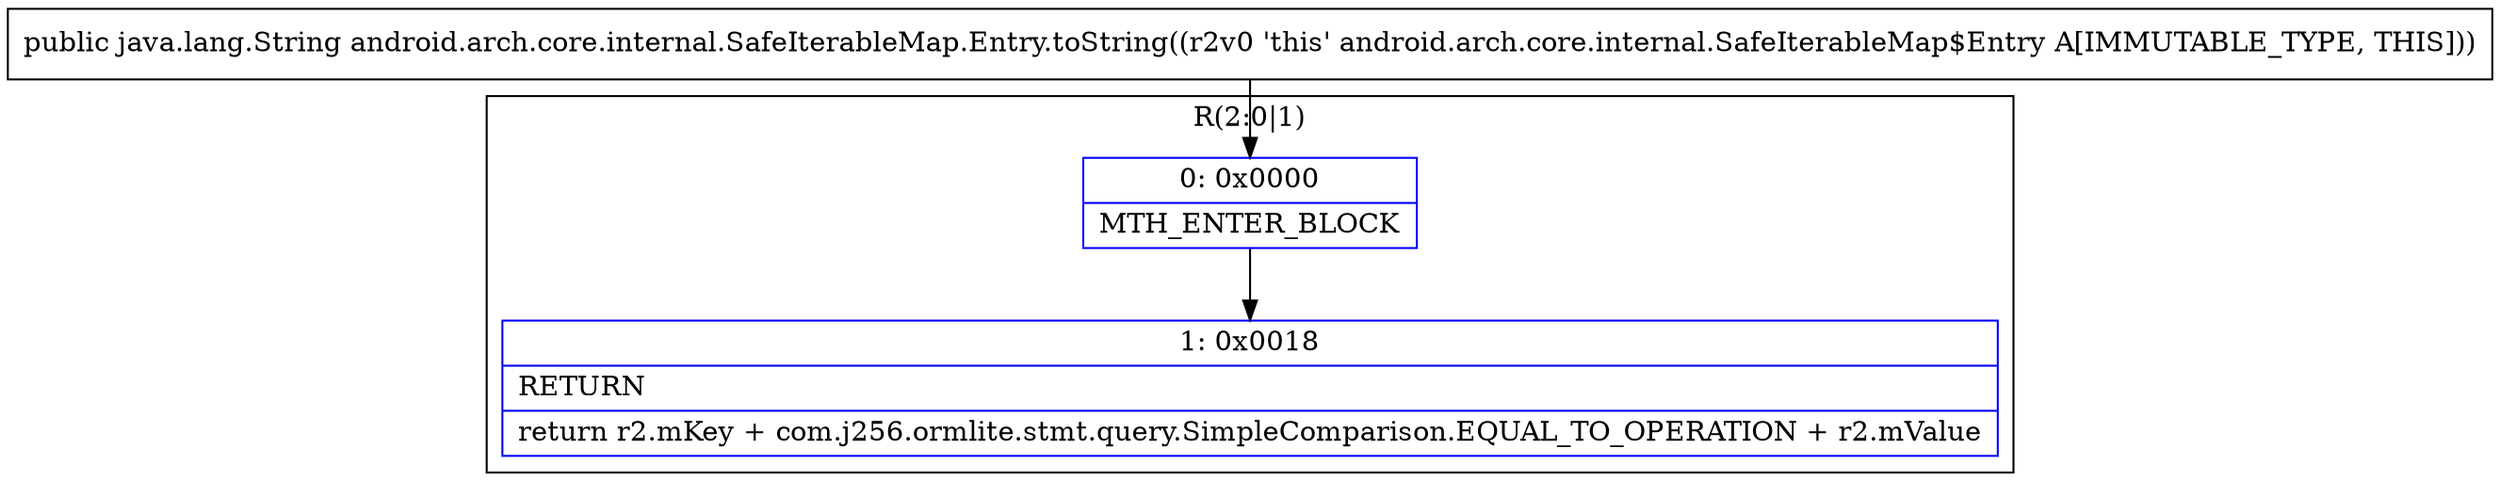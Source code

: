 digraph "CFG forandroid.arch.core.internal.SafeIterableMap.Entry.toString()Ljava\/lang\/String;" {
subgraph cluster_Region_1304293154 {
label = "R(2:0|1)";
node [shape=record,color=blue];
Node_0 [shape=record,label="{0\:\ 0x0000|MTH_ENTER_BLOCK\l}"];
Node_1 [shape=record,label="{1\:\ 0x0018|RETURN\l|return r2.mKey + com.j256.ormlite.stmt.query.SimpleComparison.EQUAL_TO_OPERATION + r2.mValue\l}"];
}
MethodNode[shape=record,label="{public java.lang.String android.arch.core.internal.SafeIterableMap.Entry.toString((r2v0 'this' android.arch.core.internal.SafeIterableMap$Entry A[IMMUTABLE_TYPE, THIS])) }"];
MethodNode -> Node_0;
Node_0 -> Node_1;
}

